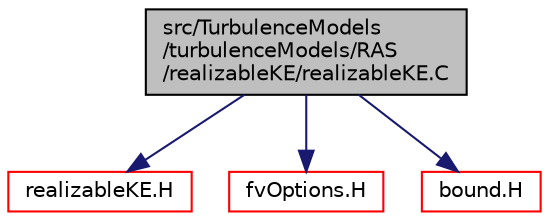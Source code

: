 digraph "src/TurbulenceModels/turbulenceModels/RAS/realizableKE/realizableKE.C"
{
  bgcolor="transparent";
  edge [fontname="Helvetica",fontsize="10",labelfontname="Helvetica",labelfontsize="10"];
  node [fontname="Helvetica",fontsize="10",shape=record];
  Node1 [label="src/TurbulenceModels\l/turbulenceModels/RAS\l/realizableKE/realizableKE.C",height=0.2,width=0.4,color="black", fillcolor="grey75", style="filled", fontcolor="black"];
  Node1 -> Node2 [color="midnightblue",fontsize="10",style="solid",fontname="Helvetica"];
  Node2 [label="realizableKE.H",height=0.2,width=0.4,color="red",URL="$a10915.html"];
  Node1 -> Node3 [color="midnightblue",fontsize="10",style="solid",fontname="Helvetica"];
  Node3 [label="fvOptions.H",height=0.2,width=0.4,color="red",URL="$a05223.html"];
  Node1 -> Node4 [color="midnightblue",fontsize="10",style="solid",fontname="Helvetica"];
  Node4 [label="bound.H",height=0.2,width=0.4,color="red",URL="$a05205.html",tooltip="Bound the given scalar field if it has gone unbounded. "];
}
